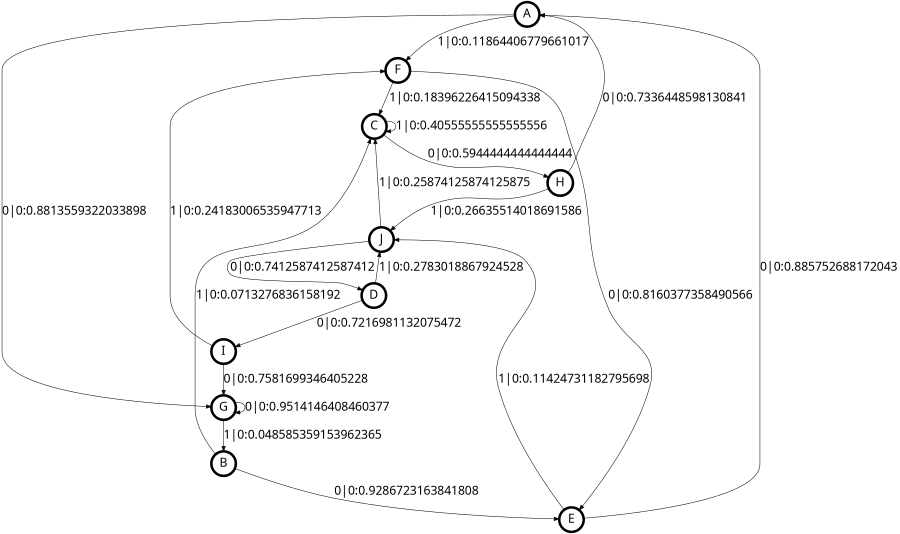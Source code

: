 digraph  {
size = "6,8.5";
ratio = "fill";
node
[shape = circle];
node [fontsize = 24];
node [penwidth = 5];
edge [fontsize = 24];
node [fontname = "CMU Serif Roman"];
graph [fontname = "CMU Serif Roman"];
edge [fontname = "CMU Serif Roman"];
A -> F [label = "1|0:0.11864406779661017\l"];
A -> G [label = "0|0:0.8813559322033898\l"];
B -> C [label = "1|0:0.0713276836158192\l"];
B -> E [label = "0|0:0.9286723163841808\l"];
C -> C [label = "1|0:0.40555555555555556\l"];
C -> H [label = "0|0:0.5944444444444444\l"];
D -> I [label = "0|0:0.7216981132075472\l"];
D -> J [label = "1|0:0.2783018867924528\l"];
E -> A [label = "0|0:0.885752688172043\l"];
E -> J [label = "1|0:0.11424731182795698\l"];
F -> C [label = "1|0:0.18396226415094338\l"];
F -> E [label = "0|0:0.8160377358490566\l"];
G -> B [label = "1|0:0.048585359153962365\l"];
G -> G [label = "0|0:0.9514146408460377\l"];
H -> A [label = "0|0:0.7336448598130841\l"];
H -> J [label = "1|0:0.26635514018691586\l"];
I -> F [label = "1|0:0.24183006535947713\l"];
I -> G [label = "0|0:0.7581699346405228\l"];
J -> C [label = "1|0:0.25874125874125875\l"];
J -> D [label = "0|0:0.7412587412587412\l"];
}